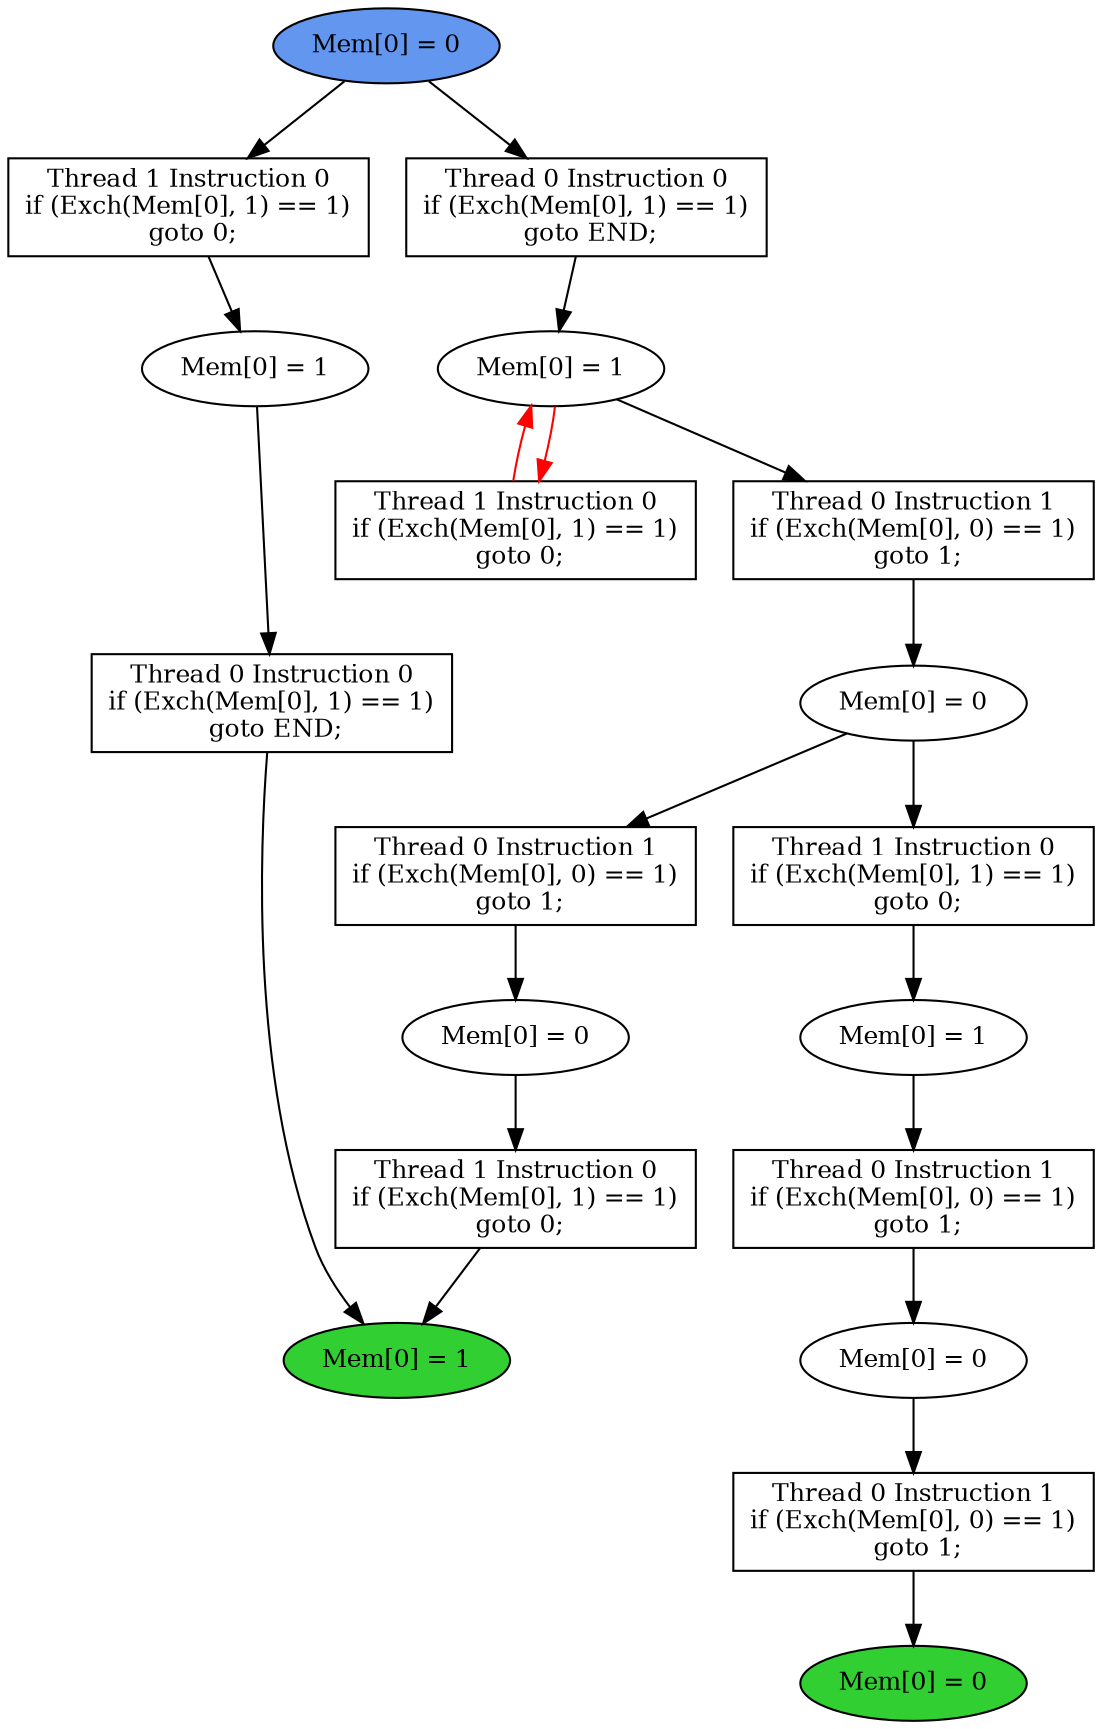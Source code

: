 digraph "graph" {
graph [fontsize=12]
node [fontsize=12]
edge [fontsize=12]
rankdir=TB;
"N18" -> "N14" [uuid = "<A0, END0>", color = "#000000", fontcolor = "#ffffff", style = "solid", label = "", dir = "forward", weight = "1"]
"N17" -> "N16" [uuid = "<A1, S5>", color = "#000000", fontcolor = "#ffffff", style = "solid", label = "", dir = "forward", weight = "1"]
"N13" -> "N12" [uuid = "<A2, S4>", color = "#000000", fontcolor = "#ffffff", style = "solid", label = "", dir = "forward", weight = "1"]
"N9" -> "N8" [uuid = "<A3, END1>", color = "#000000", fontcolor = "#ffffff", style = "solid", label = "", dir = "forward", weight = "1"]
"N22" -> "N21" [uuid = "<A4, S3>", color = "#000000", fontcolor = "#ffffff", style = "solid", label = "", dir = "forward", weight = "1"]
"N20" -> "N19" [uuid = "<A5, S2>", color = "#000000", fontcolor = "#ffffff", style = "solid", label = "", dir = "forward", weight = "1"]
"N11" -> "N10" [uuid = "<A6, S1>", color = "#000000", fontcolor = "#ffffff", style = "solid", label = "", dir = "forward", weight = "1"]
"N15" -> "N14" [uuid = "<A7, END0>", color = "#000000", fontcolor = "#ffffff", style = "solid", label = "", dir = "forward", weight = "1"]
"N28" -> "N27" [uuid = "<A8, S0>", color = "#000000", fontcolor = "#ffffff", style = "solid", label = "", dir = "forward", weight = "1"]
"N27" -> "N26" [uuid = "<A9, S0>", color = "#ff0000", fontcolor = "#ffffff", style = "solid", label = "", dir = "back", weight = "1"]
"N19" -> "N18" [uuid = "<A0, S2>", color = "#000000", fontcolor = "#ffffff", style = "solid", label = "", dir = "forward", weight = "1"]
"N29" -> "N17" [uuid = "<A1, START$0>", color = "#000000", fontcolor = "#ffffff", style = "solid", label = "", dir = "forward", weight = "1"]
"N21" -> "N13" [uuid = "<A2, S3>", color = "#000000", fontcolor = "#ffffff", style = "solid", label = "", dir = "forward", weight = "1"]
"N10" -> "N9" [uuid = "<A3, S1>", color = "#000000", fontcolor = "#ffffff", style = "solid", label = "", dir = "forward", weight = "1"]
"N27" -> "N22" [uuid = "<A4, S0>", color = "#000000", fontcolor = "#ffffff", style = "solid", label = "", dir = "forward", weight = "1"]
"N21" -> "N20" [uuid = "<A5, S3>", color = "#000000", fontcolor = "#ffffff", style = "solid", label = "", dir = "forward", weight = "1"]
"N12" -> "N11" [uuid = "<A6, S4>", color = "#000000", fontcolor = "#ffffff", style = "solid", label = "", dir = "forward", weight = "1"]
"N16" -> "N15" [uuid = "<A7, S5>", color = "#000000", fontcolor = "#ffffff", style = "solid", label = "", dir = "forward", weight = "1"]
"N29" -> "N28" [uuid = "<A8, START$0>", color = "#000000", fontcolor = "#ffffff", style = "solid", label = "", dir = "forward", weight = "1"]
"N27" -> "N26" [uuid = "<A9, S0>", color = "#ff0000", fontcolor = "#ffffff", style = "solid", label = "", dir = "forward", weight = "1"]
"N8" [uuid="END1", label="Mem[0] = 0", fillcolor = "#31cf31", fontcolor = "#000000", shape = "ellipse", style = "filled, solid"]
"N9" [uuid="A3", label="Thread 0 Instruction 1
if (Exch(Mem[0], 0) == 1)
 goto 1;", fillcolor = "#ffffff", fontcolor = "#000000", shape = "box", style = "filled, solid"]
"N10" [uuid="S1", label="Mem[0] = 0", fillcolor = "#ffffff", fontcolor = "#000000", shape = "ellipse", style = "filled, solid"]
"N11" [uuid="A6", label="Thread 0 Instruction 1
if (Exch(Mem[0], 0) == 1)
 goto 1;", fillcolor = "#ffffff", fontcolor = "#000000", shape = "box", style = "filled, solid"]
"N12" [uuid="S4", label="Mem[0] = 1", fillcolor = "#ffffff", fontcolor = "#000000", shape = "ellipse", style = "filled, solid"]
"N13" [uuid="A2", label="Thread 1 Instruction 0
if (Exch(Mem[0], 1) == 1)
 goto 0;", fillcolor = "#ffffff", fontcolor = "#000000", shape = "box", style = "filled, solid"]
"N14" [uuid="END0", label="Mem[0] = 1", fillcolor = "#31cf31", fontcolor = "#000000", shape = "ellipse", style = "filled, solid"]
"N15" [uuid="A7", label="Thread 0 Instruction 0
if (Exch(Mem[0], 1) == 1)
 goto END;", fillcolor = "#ffffff", fontcolor = "#000000", shape = "box", style = "filled, solid"]
"N16" [uuid="S5", label="Mem[0] = 1", fillcolor = "#ffffff", fontcolor = "#000000", shape = "ellipse", style = "filled, solid"]
"N17" [uuid="A1", label="Thread 1 Instruction 0
if (Exch(Mem[0], 1) == 1)
 goto 0;", fillcolor = "#ffffff", fontcolor = "#000000", shape = "box", style = "filled, solid"]
"N18" [uuid="A0", label="Thread 1 Instruction 0
if (Exch(Mem[0], 1) == 1)
 goto 0;", fillcolor = "#ffffff", fontcolor = "#000000", shape = "box", style = "filled, solid"]
"N19" [uuid="S2", label="Mem[0] = 0", fillcolor = "#ffffff", fontcolor = "#000000", shape = "ellipse", style = "filled, solid"]
"N20" [uuid="A5", label="Thread 0 Instruction 1
if (Exch(Mem[0], 0) == 1)
 goto 1;", fillcolor = "#ffffff", fontcolor = "#000000", shape = "box", style = "filled, solid"]
"N21" [uuid="S3", label="Mem[0] = 0", fillcolor = "#ffffff", fontcolor = "#000000", shape = "ellipse", style = "filled, solid"]
"N22" [uuid="A4", label="Thread 0 Instruction 1
if (Exch(Mem[0], 0) == 1)
 goto 1;", fillcolor = "#ffffff", fontcolor = "#000000", shape = "box", style = "filled, solid"]
"N26" [uuid="A9", label="Thread 1 Instruction 0
if (Exch(Mem[0], 1) == 1)
 goto 0;", fillcolor = "#ffffff", fontcolor = "#000000", shape = "box", style = "filled, solid"]
"N27" [uuid="S0", label="Mem[0] = 1", fillcolor = "#ffffff", fontcolor = "#000000", shape = "ellipse", style = "filled, solid"]
"N28" [uuid="A8", label="Thread 0 Instruction 0
if (Exch(Mem[0], 1) == 1)
 goto END;", fillcolor = "#ffffff", fontcolor = "#000000", shape = "box", style = "filled, solid"]
"N29" [uuid="START$0", label="Mem[0] = 0", fillcolor = "#6396ef", fontcolor = "#000000", shape = "ellipse", style = "filled, solid"]
}